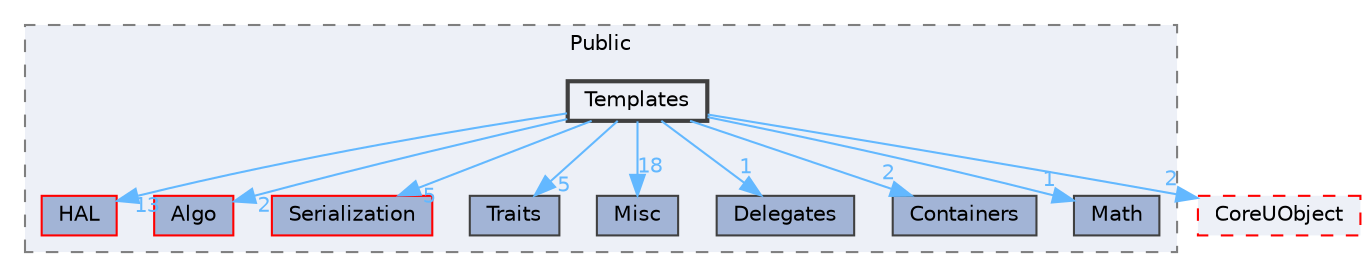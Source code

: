 digraph "Templates"
{
 // INTERACTIVE_SVG=YES
 // LATEX_PDF_SIZE
  bgcolor="transparent";
  edge [fontname=Helvetica,fontsize=10,labelfontname=Helvetica,labelfontsize=10];
  node [fontname=Helvetica,fontsize=10,shape=box,height=0.2,width=0.4];
  compound=true
  subgraph clusterdir_ba49309ee78fabe0452662bc1a7ef37d {
    graph [ bgcolor="#edf0f7", pencolor="grey50", label="Public", fontname=Helvetica,fontsize=10 style="filled,dashed", URL="dir_ba49309ee78fabe0452662bc1a7ef37d.html",tooltip=""]
  dir_06b681a867cd45e91f64ca04156625cf [label="HAL", fillcolor="#a2b4d6", color="red", style="filled", URL="dir_06b681a867cd45e91f64ca04156625cf.html",tooltip=""];
  dir_1fe1ba1bbc29dab414502b62d4117415 [label="Algo", fillcolor="#a2b4d6", color="red", style="filled", URL="dir_1fe1ba1bbc29dab414502b62d4117415.html",tooltip=""];
  dir_4acb951885fdf3c7a4c2ab809ab845db [label="Serialization", fillcolor="#a2b4d6", color="red", style="filled", URL="dir_4acb951885fdf3c7a4c2ab809ab845db.html",tooltip=""];
  dir_5ba3ce5a6b2972cf607ff00f8102a12d [label="Traits", fillcolor="#a2b4d6", color="grey25", style="filled", URL="dir_5ba3ce5a6b2972cf607ff00f8102a12d.html",tooltip=""];
  dir_8d7b93d547498163f6da7ff79a1b5a4d [label="Misc", fillcolor="#a2b4d6", color="grey25", style="filled", URL="dir_8d7b93d547498163f6da7ff79a1b5a4d.html",tooltip=""];
  dir_a39d52dbb05fe3fcbf188fdc980a664a [label="Delegates", fillcolor="#a2b4d6", color="grey25", style="filled", URL="dir_a39d52dbb05fe3fcbf188fdc980a664a.html",tooltip=""];
  dir_d6d4edf6ba84739b62e6fae684879a69 [label="Containers", fillcolor="#a2b4d6", color="grey25", style="filled", URL="dir_d6d4edf6ba84739b62e6fae684879a69.html",tooltip=""];
  dir_d9c32345848c1de2353c1248bbdefaac [label="Math", fillcolor="#a2b4d6", color="grey25", style="filled", URL="dir_d9c32345848c1de2353c1248bbdefaac.html",tooltip=""];
  dir_d923b29e5793e4ca6ecf89bd6d2fe94d [label="Templates", fillcolor="#edf0f7", color="grey25", style="filled,bold", URL="dir_d923b29e5793e4ca6ecf89bd6d2fe94d.html",tooltip=""];
  }
  dir_4c499e5e32e2b4479ad7e552df73eeae [label="CoreUObject", fillcolor="#edf0f7", color="red", style="filled,dashed", URL="dir_4c499e5e32e2b4479ad7e552df73eeae.html",tooltip=""];
  dir_d923b29e5793e4ca6ecf89bd6d2fe94d->dir_06b681a867cd45e91f64ca04156625cf [headlabel="13", labeldistance=1.5 headhref="dir_001176_000461.html" href="dir_001176_000461.html" color="steelblue1" fontcolor="steelblue1"];
  dir_d923b29e5793e4ca6ecf89bd6d2fe94d->dir_1fe1ba1bbc29dab414502b62d4117415 [headlabel="2", labeldistance=1.5 headhref="dir_001176_000021.html" href="dir_001176_000021.html" color="steelblue1" fontcolor="steelblue1"];
  dir_d923b29e5793e4ca6ecf89bd6d2fe94d->dir_4acb951885fdf3c7a4c2ab809ab845db [headlabel="5", labeldistance=1.5 headhref="dir_001176_001018.html" href="dir_001176_001018.html" color="steelblue1" fontcolor="steelblue1"];
  dir_d923b29e5793e4ca6ecf89bd6d2fe94d->dir_4c499e5e32e2b4479ad7e552df73eeae [headlabel="2", labeldistance=1.5 headhref="dir_001176_000268.html" href="dir_001176_000268.html" color="steelblue1" fontcolor="steelblue1"];
  dir_d923b29e5793e4ca6ecf89bd6d2fe94d->dir_5ba3ce5a6b2972cf607ff00f8102a12d [headlabel="5", labeldistance=1.5 headhref="dir_001176_001212.html" href="dir_001176_001212.html" color="steelblue1" fontcolor="steelblue1"];
  dir_d923b29e5793e4ca6ecf89bd6d2fe94d->dir_8d7b93d547498163f6da7ff79a1b5a4d [headlabel="18", labeldistance=1.5 headhref="dir_001176_000649.html" href="dir_001176_000649.html" color="steelblue1" fontcolor="steelblue1"];
  dir_d923b29e5793e4ca6ecf89bd6d2fe94d->dir_a39d52dbb05fe3fcbf188fdc980a664a [headlabel="1", labeldistance=1.5 headhref="dir_001176_000308.html" href="dir_001176_000308.html" color="steelblue1" fontcolor="steelblue1"];
  dir_d923b29e5793e4ca6ecf89bd6d2fe94d->dir_d6d4edf6ba84739b62e6fae684879a69 [headlabel="2", labeldistance=1.5 headhref="dir_001176_000253.html" href="dir_001176_000253.html" color="steelblue1" fontcolor="steelblue1"];
  dir_d923b29e5793e4ca6ecf89bd6d2fe94d->dir_d9c32345848c1de2353c1248bbdefaac [headlabel="1", labeldistance=1.5 headhref="dir_001176_000608.html" href="dir_001176_000608.html" color="steelblue1" fontcolor="steelblue1"];
}
